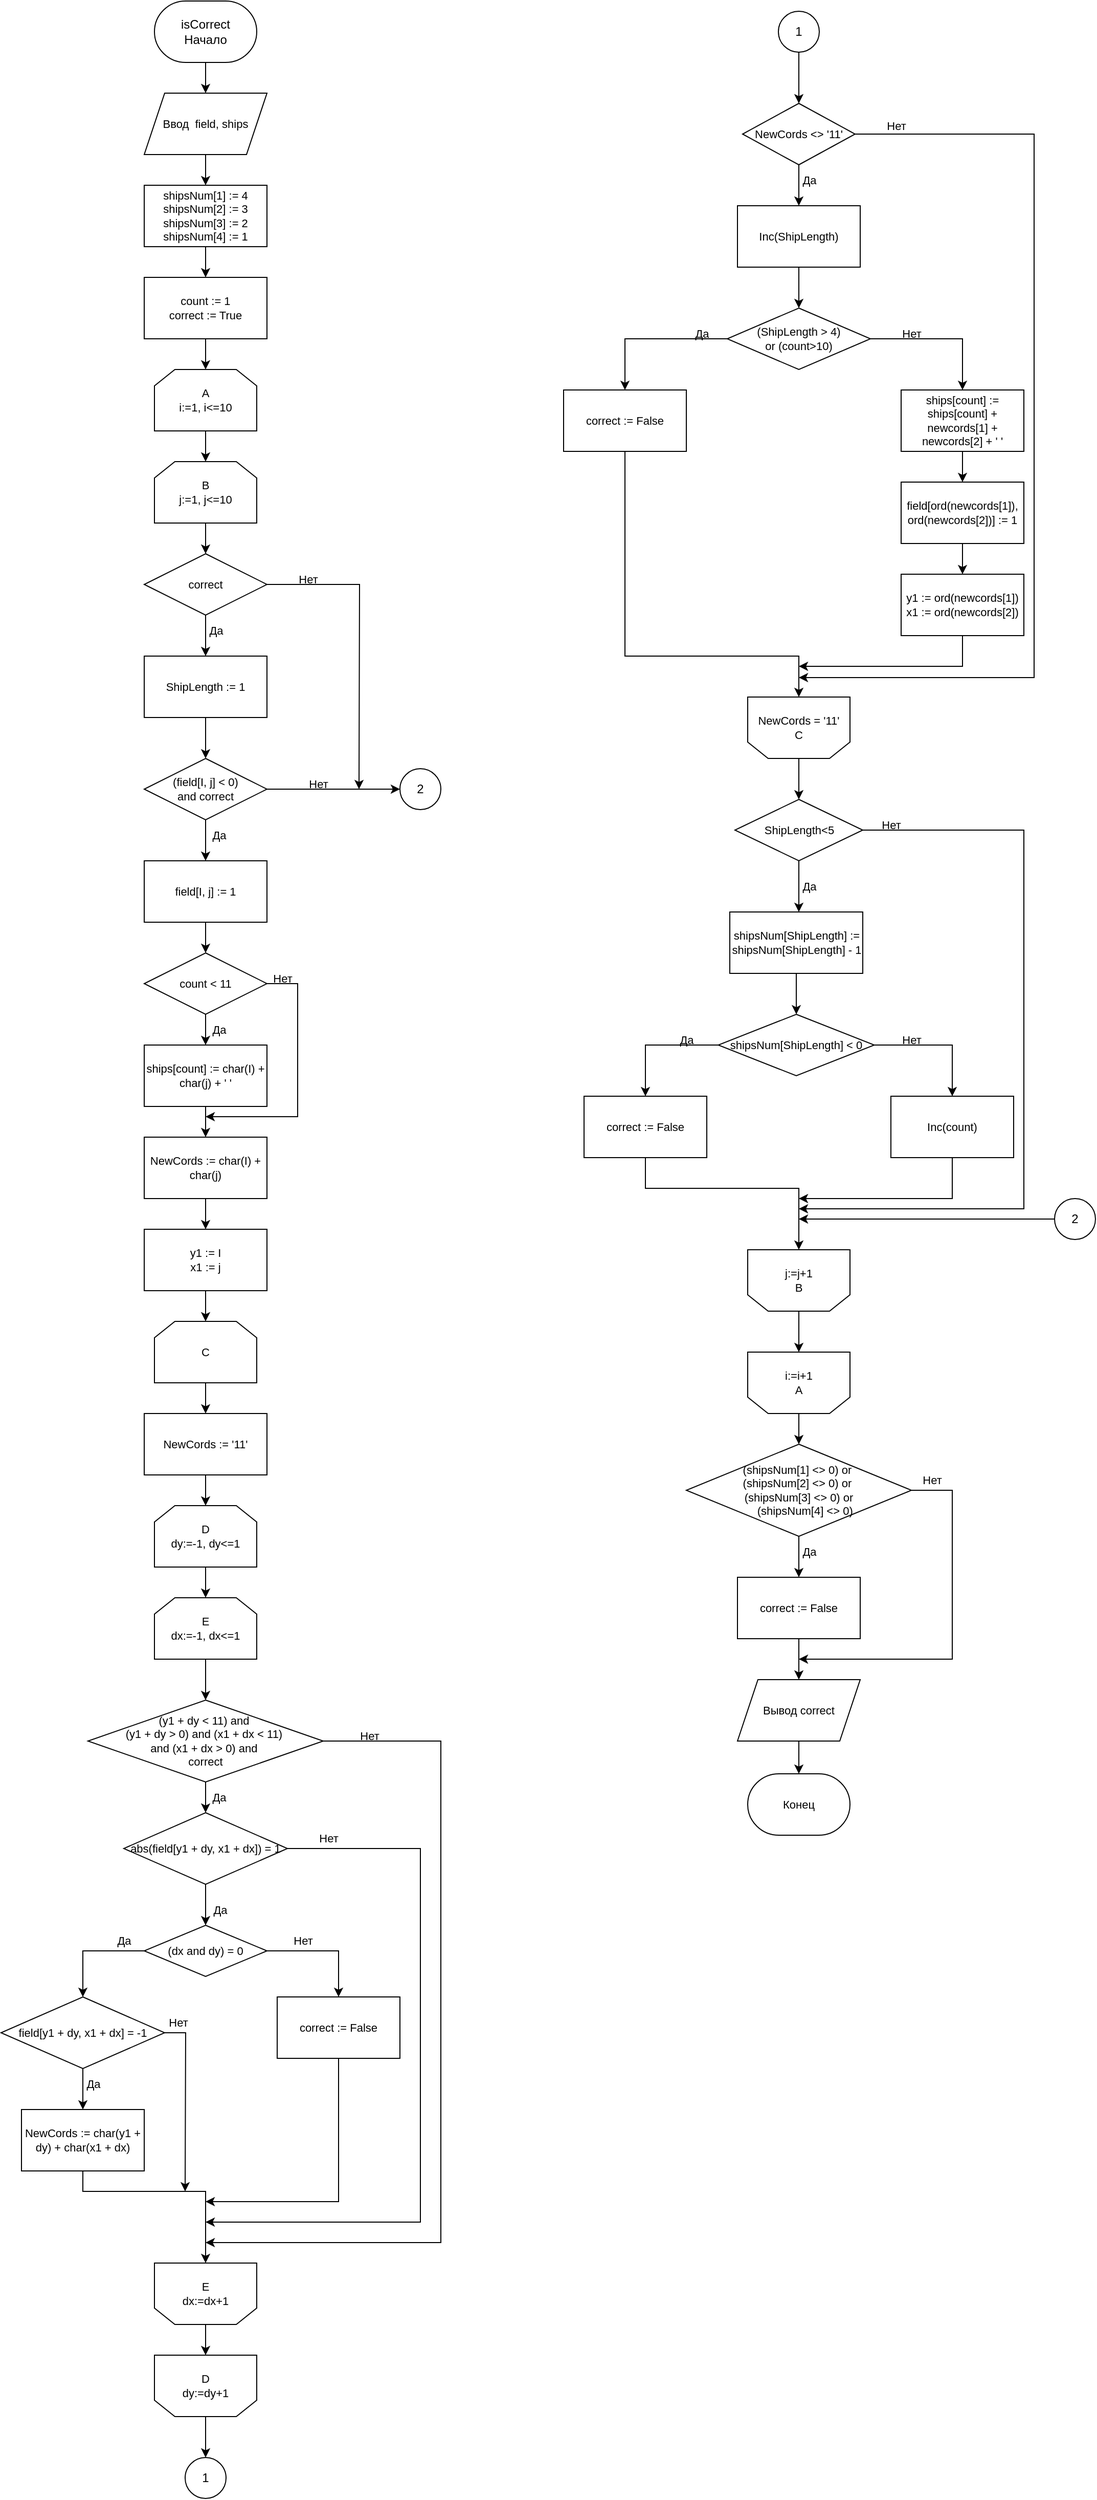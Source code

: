 <mxfile version="20.6.2" type="device"><diagram id="rBUm_t_RcMSByGAzGWJP" name="Страница 1"><mxGraphModel dx="2630" dy="1585" grid="1" gridSize="10" guides="1" tooltips="1" connect="1" arrows="1" fold="1" page="1" pageScale="1" pageWidth="827" pageHeight="1169" math="0" shadow="0"><root><mxCell id="0"/><mxCell id="1" parent="0"/><mxCell id="q-svdwVFFW1tvi7sp0pU-3" value="" style="edgeStyle=orthogonalEdgeStyle;rounded=0;orthogonalLoop=1;jettySize=auto;html=1;fontSize=11;" parent="1" source="q-svdwVFFW1tvi7sp0pU-1" target="q-svdwVFFW1tvi7sp0pU-2" edge="1"><mxGeometry relative="1" as="geometry"/></mxCell><mxCell id="q-svdwVFFW1tvi7sp0pU-1" value="isCorrect&lt;br&gt;Начало" style="strokeWidth=1;html=1;shape=mxgraph.flowchart.terminator;whiteSpace=wrap;" parent="1" vertex="1"><mxGeometry x="350" y="30" width="100" height="60" as="geometry"/></mxCell><mxCell id="q-svdwVFFW1tvi7sp0pU-5" value="" style="edgeStyle=orthogonalEdgeStyle;rounded=0;orthogonalLoop=1;jettySize=auto;html=1;fontSize=11;" parent="1" source="q-svdwVFFW1tvi7sp0pU-2" target="q-svdwVFFW1tvi7sp0pU-4" edge="1"><mxGeometry relative="1" as="geometry"/></mxCell><mxCell id="q-svdwVFFW1tvi7sp0pU-2" value="Ввод&amp;nbsp; field, ships" style="shape=parallelogram;perimeter=parallelogramPerimeter;whiteSpace=wrap;html=1;fixedSize=1;strokeWidth=1;fontSize=11;" parent="1" vertex="1"><mxGeometry x="340" y="120" width="120" height="60" as="geometry"/></mxCell><mxCell id="q-svdwVFFW1tvi7sp0pU-7" value="" style="edgeStyle=orthogonalEdgeStyle;rounded=0;orthogonalLoop=1;jettySize=auto;html=1;fontSize=11;" parent="1" source="q-svdwVFFW1tvi7sp0pU-4" target="q-svdwVFFW1tvi7sp0pU-6" edge="1"><mxGeometry relative="1" as="geometry"/></mxCell><mxCell id="q-svdwVFFW1tvi7sp0pU-4" value="&lt;div&gt;shipsNum[1] := 4&lt;/div&gt;&lt;div&gt;&lt;span style=&quot;background-color: initial;&quot;&gt;shipsNum[2] := 3&lt;/span&gt;&lt;/div&gt;&lt;div&gt;&lt;span style=&quot;background-color: initial;&quot;&gt;shipsNum[3] := 2&lt;/span&gt;&lt;/div&gt;&lt;div&gt;&lt;span style=&quot;background-color: initial;&quot;&gt;shipsNum[4] := 1&lt;/span&gt;&lt;/div&gt;" style="whiteSpace=wrap;html=1;fontSize=11;strokeWidth=1;" parent="1" vertex="1"><mxGeometry x="340" y="210" width="120" height="60" as="geometry"/></mxCell><mxCell id="q-svdwVFFW1tvi7sp0pU-9" value="" style="edgeStyle=orthogonalEdgeStyle;rounded=0;orthogonalLoop=1;jettySize=auto;html=1;fontSize=11;" parent="1" source="q-svdwVFFW1tvi7sp0pU-6" target="q-svdwVFFW1tvi7sp0pU-8" edge="1"><mxGeometry relative="1" as="geometry"/></mxCell><mxCell id="q-svdwVFFW1tvi7sp0pU-6" value="&lt;div&gt;count := 1&lt;/div&gt;&lt;div&gt;&lt;span style=&quot;background-color: initial;&quot;&gt;correct := True&lt;/span&gt;&lt;/div&gt;" style="whiteSpace=wrap;html=1;fontSize=11;strokeWidth=1;" parent="1" vertex="1"><mxGeometry x="340" y="300" width="120" height="60" as="geometry"/></mxCell><mxCell id="q-svdwVFFW1tvi7sp0pU-11" value="" style="edgeStyle=orthogonalEdgeStyle;rounded=0;orthogonalLoop=1;jettySize=auto;html=1;fontSize=11;" parent="1" source="q-svdwVFFW1tvi7sp0pU-8" target="q-svdwVFFW1tvi7sp0pU-10" edge="1"><mxGeometry relative="1" as="geometry"/></mxCell><mxCell id="q-svdwVFFW1tvi7sp0pU-8" value="A&lt;br&gt;i:=1, i&amp;lt;=10" style="shape=loopLimit;whiteSpace=wrap;html=1;strokeWidth=1;fontSize=11;" parent="1" vertex="1"><mxGeometry x="350" y="390" width="100" height="60" as="geometry"/></mxCell><mxCell id="q-svdwVFFW1tvi7sp0pU-13" value="" style="edgeStyle=orthogonalEdgeStyle;rounded=0;orthogonalLoop=1;jettySize=auto;html=1;fontSize=11;" parent="1" source="q-svdwVFFW1tvi7sp0pU-10" target="q-svdwVFFW1tvi7sp0pU-12" edge="1"><mxGeometry relative="1" as="geometry"/></mxCell><mxCell id="q-svdwVFFW1tvi7sp0pU-10" value="B&lt;br&gt;j:=1, j&amp;lt;=10" style="shape=loopLimit;whiteSpace=wrap;html=1;strokeWidth=1;fontSize=11;" parent="1" vertex="1"><mxGeometry x="350" y="480" width="100" height="60" as="geometry"/></mxCell><mxCell id="q-svdwVFFW1tvi7sp0pU-15" value="" style="edgeStyle=orthogonalEdgeStyle;rounded=0;orthogonalLoop=1;jettySize=auto;html=1;fontSize=11;" parent="1" source="q-svdwVFFW1tvi7sp0pU-12" target="q-svdwVFFW1tvi7sp0pU-14" edge="1"><mxGeometry relative="1" as="geometry"/></mxCell><mxCell id="In3ZEFBb7kiDHy2SlkMH-11" style="edgeStyle=orthogonalEdgeStyle;rounded=0;orthogonalLoop=1;jettySize=auto;html=1;exitX=1;exitY=0.5;exitDx=0;exitDy=0;" edge="1" parent="1" source="q-svdwVFFW1tvi7sp0pU-12"><mxGeometry relative="1" as="geometry"><mxPoint x="550" y="800" as="targetPoint"/></mxGeometry></mxCell><mxCell id="q-svdwVFFW1tvi7sp0pU-12" value="correct" style="rhombus;whiteSpace=wrap;html=1;fontSize=11;strokeWidth=1;" parent="1" vertex="1"><mxGeometry x="340" y="570" width="120" height="60" as="geometry"/></mxCell><mxCell id="q-svdwVFFW1tvi7sp0pU-18" value="" style="edgeStyle=orthogonalEdgeStyle;rounded=0;orthogonalLoop=1;jettySize=auto;html=1;fontSize=11;" parent="1" source="q-svdwVFFW1tvi7sp0pU-14" target="q-svdwVFFW1tvi7sp0pU-17" edge="1"><mxGeometry relative="1" as="geometry"/></mxCell><mxCell id="q-svdwVFFW1tvi7sp0pU-14" value="ShipLength := 1" style="whiteSpace=wrap;html=1;fontSize=11;strokeWidth=1;" parent="1" vertex="1"><mxGeometry x="340" y="670" width="120" height="60" as="geometry"/></mxCell><mxCell id="q-svdwVFFW1tvi7sp0pU-16" value="Да" style="text;html=1;align=center;verticalAlign=middle;resizable=0;points=[];autosize=1;strokeColor=none;fillColor=none;fontSize=11;" parent="1" vertex="1"><mxGeometry x="390" y="630" width="40" height="30" as="geometry"/></mxCell><mxCell id="q-svdwVFFW1tvi7sp0pU-20" value="" style="edgeStyle=orthogonalEdgeStyle;rounded=0;orthogonalLoop=1;jettySize=auto;html=1;fontSize=11;" parent="1" source="q-svdwVFFW1tvi7sp0pU-17" target="q-svdwVFFW1tvi7sp0pU-19" edge="1"><mxGeometry relative="1" as="geometry"/></mxCell><mxCell id="In3ZEFBb7kiDHy2SlkMH-10" style="edgeStyle=orthogonalEdgeStyle;rounded=0;orthogonalLoop=1;jettySize=auto;html=1;exitX=1;exitY=0.5;exitDx=0;exitDy=0;" edge="1" parent="1" source="q-svdwVFFW1tvi7sp0pU-17" target="In3ZEFBb7kiDHy2SlkMH-8"><mxGeometry relative="1" as="geometry"/></mxCell><mxCell id="q-svdwVFFW1tvi7sp0pU-17" value="(field[I, j] &amp;lt; 0) &lt;br&gt;and correct" style="rhombus;whiteSpace=wrap;html=1;fontSize=11;strokeWidth=1;" parent="1" vertex="1"><mxGeometry x="340" y="770" width="120" height="60" as="geometry"/></mxCell><mxCell id="q-svdwVFFW1tvi7sp0pU-23" value="" style="edgeStyle=orthogonalEdgeStyle;rounded=0;orthogonalLoop=1;jettySize=auto;html=1;fontSize=11;" parent="1" source="q-svdwVFFW1tvi7sp0pU-19" target="q-svdwVFFW1tvi7sp0pU-22" edge="1"><mxGeometry relative="1" as="geometry"/></mxCell><mxCell id="q-svdwVFFW1tvi7sp0pU-19" value="field[I, j] := 1" style="whiteSpace=wrap;html=1;fontSize=11;strokeWidth=1;" parent="1" vertex="1"><mxGeometry x="340" y="870" width="120" height="60" as="geometry"/></mxCell><mxCell id="q-svdwVFFW1tvi7sp0pU-21" value="Да" style="text;html=1;align=center;verticalAlign=middle;resizable=0;points=[];autosize=1;strokeColor=none;fillColor=none;fontSize=11;" parent="1" vertex="1"><mxGeometry x="393" y="830" width="40" height="30" as="geometry"/></mxCell><mxCell id="q-svdwVFFW1tvi7sp0pU-25" value="" style="edgeStyle=orthogonalEdgeStyle;rounded=0;orthogonalLoop=1;jettySize=auto;html=1;fontSize=11;" parent="1" source="q-svdwVFFW1tvi7sp0pU-22" target="q-svdwVFFW1tvi7sp0pU-24" edge="1"><mxGeometry relative="1" as="geometry"/></mxCell><mxCell id="q-svdwVFFW1tvi7sp0pU-114" style="edgeStyle=orthogonalEdgeStyle;rounded=0;orthogonalLoop=1;jettySize=auto;html=1;fontSize=11;" parent="1" source="q-svdwVFFW1tvi7sp0pU-22" edge="1"><mxGeometry relative="1" as="geometry"><mxPoint x="400" y="1120" as="targetPoint"/><Array as="points"><mxPoint x="490" y="990"/><mxPoint x="490" y="1120"/></Array></mxGeometry></mxCell><mxCell id="q-svdwVFFW1tvi7sp0pU-22" value="count &amp;lt; 11" style="rhombus;whiteSpace=wrap;html=1;fontSize=11;strokeWidth=1;" parent="1" vertex="1"><mxGeometry x="340" y="960" width="120" height="60" as="geometry"/></mxCell><mxCell id="q-svdwVFFW1tvi7sp0pU-27" value="" style="edgeStyle=orthogonalEdgeStyle;rounded=0;orthogonalLoop=1;jettySize=auto;html=1;fontSize=11;" parent="1" source="q-svdwVFFW1tvi7sp0pU-24" target="q-svdwVFFW1tvi7sp0pU-26" edge="1"><mxGeometry relative="1" as="geometry"/></mxCell><mxCell id="q-svdwVFFW1tvi7sp0pU-24" value="ships[count] := char(I) + char(j) + ' '" style="whiteSpace=wrap;html=1;fontSize=11;strokeWidth=1;" parent="1" vertex="1"><mxGeometry x="340" y="1050" width="120" height="60" as="geometry"/></mxCell><mxCell id="q-svdwVFFW1tvi7sp0pU-29" value="" style="edgeStyle=orthogonalEdgeStyle;rounded=0;orthogonalLoop=1;jettySize=auto;html=1;fontSize=11;" parent="1" source="q-svdwVFFW1tvi7sp0pU-26" target="q-svdwVFFW1tvi7sp0pU-28" edge="1"><mxGeometry relative="1" as="geometry"/></mxCell><mxCell id="q-svdwVFFW1tvi7sp0pU-26" value="NewCords := char(I) + char(j)" style="whiteSpace=wrap;html=1;fontSize=11;strokeWidth=1;" parent="1" vertex="1"><mxGeometry x="340" y="1140" width="120" height="60" as="geometry"/></mxCell><mxCell id="q-svdwVFFW1tvi7sp0pU-32" value="" style="edgeStyle=orthogonalEdgeStyle;rounded=0;orthogonalLoop=1;jettySize=auto;html=1;fontSize=11;" parent="1" source="q-svdwVFFW1tvi7sp0pU-28" target="q-svdwVFFW1tvi7sp0pU-31" edge="1"><mxGeometry relative="1" as="geometry"/></mxCell><mxCell id="q-svdwVFFW1tvi7sp0pU-28" value="&lt;div&gt;y1 := I&lt;/div&gt;&lt;div&gt;&lt;span style=&quot;background-color: initial;&quot;&gt;x1 := j&lt;/span&gt;&lt;/div&gt;" style="whiteSpace=wrap;html=1;fontSize=11;strokeWidth=1;" parent="1" vertex="1"><mxGeometry x="340" y="1230" width="120" height="60" as="geometry"/></mxCell><mxCell id="q-svdwVFFW1tvi7sp0pU-30" value="Да" style="text;html=1;align=center;verticalAlign=middle;resizable=0;points=[];autosize=1;strokeColor=none;fillColor=none;fontSize=11;" parent="1" vertex="1"><mxGeometry x="393" y="1020" width="40" height="30" as="geometry"/></mxCell><mxCell id="q-svdwVFFW1tvi7sp0pU-34" value="" style="edgeStyle=orthogonalEdgeStyle;rounded=0;orthogonalLoop=1;jettySize=auto;html=1;fontSize=11;" parent="1" source="q-svdwVFFW1tvi7sp0pU-31" target="q-svdwVFFW1tvi7sp0pU-33" edge="1"><mxGeometry relative="1" as="geometry"/></mxCell><mxCell id="q-svdwVFFW1tvi7sp0pU-31" value="С&lt;br&gt;" style="shape=loopLimit;whiteSpace=wrap;html=1;strokeWidth=1;fontSize=11;" parent="1" vertex="1"><mxGeometry x="350" y="1320" width="100" height="60" as="geometry"/></mxCell><mxCell id="q-svdwVFFW1tvi7sp0pU-37" value="" style="edgeStyle=orthogonalEdgeStyle;rounded=0;orthogonalLoop=1;jettySize=auto;html=1;fontSize=11;" parent="1" source="q-svdwVFFW1tvi7sp0pU-33" target="q-svdwVFFW1tvi7sp0pU-35" edge="1"><mxGeometry relative="1" as="geometry"/></mxCell><mxCell id="q-svdwVFFW1tvi7sp0pU-33" value="NewCords := '11'" style="whiteSpace=wrap;html=1;fontSize=11;strokeWidth=1;" parent="1" vertex="1"><mxGeometry x="340" y="1410" width="120" height="60" as="geometry"/></mxCell><mxCell id="q-svdwVFFW1tvi7sp0pU-38" value="" style="edgeStyle=orthogonalEdgeStyle;rounded=0;orthogonalLoop=1;jettySize=auto;html=1;fontSize=11;" parent="1" source="q-svdwVFFW1tvi7sp0pU-35" target="q-svdwVFFW1tvi7sp0pU-36" edge="1"><mxGeometry relative="1" as="geometry"/></mxCell><mxCell id="q-svdwVFFW1tvi7sp0pU-35" value="D&lt;br&gt;dy:=-1, dy&amp;lt;=1" style="shape=loopLimit;whiteSpace=wrap;html=1;strokeWidth=1;fontSize=11;" parent="1" vertex="1"><mxGeometry x="350" y="1500" width="100" height="60" as="geometry"/></mxCell><mxCell id="q-svdwVFFW1tvi7sp0pU-40" value="" style="edgeStyle=orthogonalEdgeStyle;rounded=0;orthogonalLoop=1;jettySize=auto;html=1;fontSize=11;" parent="1" source="q-svdwVFFW1tvi7sp0pU-36" target="q-svdwVFFW1tvi7sp0pU-39" edge="1"><mxGeometry relative="1" as="geometry"/></mxCell><mxCell id="q-svdwVFFW1tvi7sp0pU-36" value="E&lt;br&gt;dx:=-1, dx&amp;lt;=1" style="shape=loopLimit;whiteSpace=wrap;html=1;strokeWidth=1;fontSize=11;" parent="1" vertex="1"><mxGeometry x="350" y="1590" width="100" height="60" as="geometry"/></mxCell><mxCell id="q-svdwVFFW1tvi7sp0pU-42" value="" style="edgeStyle=orthogonalEdgeStyle;rounded=0;orthogonalLoop=1;jettySize=auto;html=1;fontSize=11;" parent="1" source="q-svdwVFFW1tvi7sp0pU-39" target="q-svdwVFFW1tvi7sp0pU-41" edge="1"><mxGeometry relative="1" as="geometry"/></mxCell><mxCell id="q-svdwVFFW1tvi7sp0pU-87" style="edgeStyle=orthogonalEdgeStyle;rounded=0;orthogonalLoop=1;jettySize=auto;html=1;exitX=1;exitY=0.5;exitDx=0;exitDy=0;fontSize=11;" parent="1" source="q-svdwVFFW1tvi7sp0pU-39" edge="1"><mxGeometry relative="1" as="geometry"><mxPoint x="400" y="2220" as="targetPoint"/><Array as="points"><mxPoint x="630" y="1730"/><mxPoint x="630" y="2220"/></Array></mxGeometry></mxCell><mxCell id="q-svdwVFFW1tvi7sp0pU-39" value="&lt;div&gt;(y1 + dy &amp;lt; 11) and&amp;nbsp;&lt;/div&gt;&lt;div&gt;(y1 + dy &amp;gt; 0) and (x1 + dx &amp;lt; 11)&amp;nbsp;&lt;/div&gt;&lt;div&gt;and&amp;nbsp;&lt;span style=&quot;background-color: initial;&quot;&gt;(x1 + dx &amp;gt; 0) and&amp;nbsp;&lt;/span&gt;&lt;/div&gt;&lt;div&gt;correct&lt;/div&gt;" style="rhombus;whiteSpace=wrap;html=1;fontSize=11;strokeWidth=1;" parent="1" vertex="1"><mxGeometry x="285" y="1690" width="230" height="80" as="geometry"/></mxCell><mxCell id="q-svdwVFFW1tvi7sp0pU-45" style="edgeStyle=orthogonalEdgeStyle;rounded=0;orthogonalLoop=1;jettySize=auto;html=1;exitX=0.5;exitY=1;exitDx=0;exitDy=0;entryX=0.5;entryY=0;entryDx=0;entryDy=0;fontSize=11;" parent="1" source="q-svdwVFFW1tvi7sp0pU-41" target="q-svdwVFFW1tvi7sp0pU-44" edge="1"><mxGeometry relative="1" as="geometry"/></mxCell><mxCell id="q-svdwVFFW1tvi7sp0pU-85" style="edgeStyle=orthogonalEdgeStyle;rounded=0;orthogonalLoop=1;jettySize=auto;html=1;exitX=1;exitY=0.5;exitDx=0;exitDy=0;fontSize=11;" parent="1" source="q-svdwVFFW1tvi7sp0pU-41" edge="1"><mxGeometry relative="1" as="geometry"><mxPoint x="400" y="2200" as="targetPoint"/><Array as="points"><mxPoint x="610" y="1835"/><mxPoint x="610" y="2200"/></Array></mxGeometry></mxCell><mxCell id="q-svdwVFFW1tvi7sp0pU-41" value="abs(field[y1 + dy, x1 + dx])&amp;nbsp;= 1" style="rhombus;whiteSpace=wrap;html=1;fontSize=11;strokeWidth=1;" parent="1" vertex="1"><mxGeometry x="320" y="1800" width="160" height="70" as="geometry"/></mxCell><mxCell id="q-svdwVFFW1tvi7sp0pU-43" value="Да" style="text;html=1;align=center;verticalAlign=middle;resizable=0;points=[];autosize=1;strokeColor=none;fillColor=none;fontSize=11;" parent="1" vertex="1"><mxGeometry x="393" y="1770" width="40" height="30" as="geometry"/></mxCell><mxCell id="q-svdwVFFW1tvi7sp0pU-50" style="edgeStyle=orthogonalEdgeStyle;rounded=0;orthogonalLoop=1;jettySize=auto;html=1;exitX=0;exitY=0.5;exitDx=0;exitDy=0;entryX=0.5;entryY=0;entryDx=0;entryDy=0;fontSize=11;" parent="1" source="q-svdwVFFW1tvi7sp0pU-44" target="q-svdwVFFW1tvi7sp0pU-49" edge="1"><mxGeometry relative="1" as="geometry"/></mxCell><mxCell id="q-svdwVFFW1tvi7sp0pU-55" value="" style="edgeStyle=orthogonalEdgeStyle;rounded=0;orthogonalLoop=1;jettySize=auto;html=1;fontSize=11;" parent="1" source="q-svdwVFFW1tvi7sp0pU-44" target="q-svdwVFFW1tvi7sp0pU-54" edge="1"><mxGeometry relative="1" as="geometry"/></mxCell><mxCell id="q-svdwVFFW1tvi7sp0pU-44" value="(dx and dy) = 0" style="rhombus;whiteSpace=wrap;html=1;fontSize=11;strokeWidth=1;" parent="1" vertex="1"><mxGeometry x="340" y="1910" width="120" height="50" as="geometry"/></mxCell><mxCell id="q-svdwVFFW1tvi7sp0pU-46" value="Да" style="text;html=1;align=center;verticalAlign=middle;resizable=0;points=[];autosize=1;strokeColor=none;fillColor=none;fontSize=11;" parent="1" vertex="1"><mxGeometry x="394" y="1880" width="40" height="30" as="geometry"/></mxCell><mxCell id="q-svdwVFFW1tvi7sp0pU-53" value="" style="edgeStyle=orthogonalEdgeStyle;rounded=0;orthogonalLoop=1;jettySize=auto;html=1;fontSize=11;" parent="1" source="q-svdwVFFW1tvi7sp0pU-49" target="q-svdwVFFW1tvi7sp0pU-52" edge="1"><mxGeometry relative="1" as="geometry"/></mxCell><mxCell id="q-svdwVFFW1tvi7sp0pU-63" style="edgeStyle=orthogonalEdgeStyle;rounded=0;orthogonalLoop=1;jettySize=auto;html=1;exitX=1;exitY=0.5;exitDx=0;exitDy=0;fontSize=11;" parent="1" source="q-svdwVFFW1tvi7sp0pU-49" edge="1"><mxGeometry relative="1" as="geometry"><mxPoint x="380" y="2170" as="targetPoint"/></mxGeometry></mxCell><mxCell id="q-svdwVFFW1tvi7sp0pU-49" value="field[y1 + dy, x1 + dx] = -1" style="rhombus;whiteSpace=wrap;html=1;fontSize=11;strokeWidth=1;" parent="1" vertex="1"><mxGeometry x="200" y="1980" width="160" height="70" as="geometry"/></mxCell><mxCell id="q-svdwVFFW1tvi7sp0pU-51" value="Да" style="text;html=1;align=center;verticalAlign=middle;resizable=0;points=[];autosize=1;strokeColor=none;fillColor=none;fontSize=11;" parent="1" vertex="1"><mxGeometry x="300" y="1910" width="40" height="30" as="geometry"/></mxCell><mxCell id="q-svdwVFFW1tvi7sp0pU-61" style="edgeStyle=orthogonalEdgeStyle;rounded=0;orthogonalLoop=1;jettySize=auto;html=1;exitX=0.5;exitY=1;exitDx=0;exitDy=0;fontSize=11;" parent="1" source="q-svdwVFFW1tvi7sp0pU-52" target="q-svdwVFFW1tvi7sp0pU-59" edge="1"><mxGeometry relative="1" as="geometry"><Array as="points"><mxPoint x="280" y="2170"/><mxPoint x="400" y="2170"/></Array></mxGeometry></mxCell><mxCell id="q-svdwVFFW1tvi7sp0pU-52" value="NewCords := char(y1 + dy) + char(x1 + dx)" style="whiteSpace=wrap;html=1;fontSize=11;strokeWidth=1;" parent="1" vertex="1"><mxGeometry x="220" y="2090" width="120" height="60" as="geometry"/></mxCell><mxCell id="q-svdwVFFW1tvi7sp0pU-66" style="edgeStyle=orthogonalEdgeStyle;rounded=0;orthogonalLoop=1;jettySize=auto;html=1;fontSize=11;" parent="1" source="q-svdwVFFW1tvi7sp0pU-54" edge="1"><mxGeometry relative="1" as="geometry"><mxPoint x="400" y="2180" as="targetPoint"/><Array as="points"><mxPoint x="530" y="2180"/></Array></mxGeometry></mxCell><mxCell id="q-svdwVFFW1tvi7sp0pU-54" value="correct := False" style="whiteSpace=wrap;html=1;fontSize=11;strokeWidth=1;" parent="1" vertex="1"><mxGeometry x="470" y="1980" width="120" height="60" as="geometry"/></mxCell><mxCell id="q-svdwVFFW1tvi7sp0pU-56" value="Нет" style="text;html=1;align=center;verticalAlign=middle;resizable=0;points=[];autosize=1;strokeColor=none;fillColor=none;fontSize=11;" parent="1" vertex="1"><mxGeometry x="475" y="1910" width="40" height="30" as="geometry"/></mxCell><mxCell id="In3ZEFBb7kiDHy2SlkMH-4" value="" style="edgeStyle=orthogonalEdgeStyle;rounded=0;orthogonalLoop=1;jettySize=auto;html=1;" edge="1" parent="1" source="q-svdwVFFW1tvi7sp0pU-58" target="In3ZEFBb7kiDHy2SlkMH-3"><mxGeometry relative="1" as="geometry"/></mxCell><mxCell id="q-svdwVFFW1tvi7sp0pU-58" value="D&lt;br&gt;dy:=dy+1" style="shape=loopLimit;whiteSpace=wrap;html=1;strokeWidth=1;fontSize=11;flipV=1;" parent="1" vertex="1"><mxGeometry x="350" y="2330" width="100" height="60" as="geometry"/></mxCell><mxCell id="q-svdwVFFW1tvi7sp0pU-60" value="" style="edgeStyle=orthogonalEdgeStyle;rounded=0;orthogonalLoop=1;jettySize=auto;html=1;fontSize=11;" parent="1" source="q-svdwVFFW1tvi7sp0pU-59" target="q-svdwVFFW1tvi7sp0pU-58" edge="1"><mxGeometry relative="1" as="geometry"/></mxCell><mxCell id="q-svdwVFFW1tvi7sp0pU-59" value="E&lt;br&gt;dx:=dx+1" style="shape=loopLimit;whiteSpace=wrap;html=1;strokeWidth=1;fontSize=11;flipV=1;" parent="1" vertex="1"><mxGeometry x="350" y="2240" width="100" height="60" as="geometry"/></mxCell><mxCell id="q-svdwVFFW1tvi7sp0pU-62" value="Да" style="text;html=1;align=center;verticalAlign=middle;resizable=0;points=[];autosize=1;strokeColor=none;fillColor=none;fontSize=11;" parent="1" vertex="1"><mxGeometry x="270" y="2050" width="40" height="30" as="geometry"/></mxCell><mxCell id="q-svdwVFFW1tvi7sp0pU-64" value="Нет" style="text;html=1;align=center;verticalAlign=middle;resizable=0;points=[];autosize=1;strokeColor=none;fillColor=none;fontSize=11;" parent="1" vertex="1"><mxGeometry x="353" y="1990" width="40" height="30" as="geometry"/></mxCell><mxCell id="q-svdwVFFW1tvi7sp0pU-70" value="" style="edgeStyle=orthogonalEdgeStyle;rounded=0;orthogonalLoop=1;jettySize=auto;html=1;fontSize=11;" parent="1" source="q-svdwVFFW1tvi7sp0pU-67" target="q-svdwVFFW1tvi7sp0pU-69" edge="1"><mxGeometry relative="1" as="geometry"/></mxCell><mxCell id="q-svdwVFFW1tvi7sp0pU-136" style="edgeStyle=orthogonalEdgeStyle;rounded=0;orthogonalLoop=1;jettySize=auto;html=1;exitX=1;exitY=0.5;exitDx=0;exitDy=0;fontSize=11;" parent="1" source="q-svdwVFFW1tvi7sp0pU-67" edge="1"><mxGeometry relative="1" as="geometry"><mxPoint x="980" y="691" as="targetPoint"/><Array as="points"><mxPoint x="1210" y="160"/><mxPoint x="1210" y="691"/></Array></mxGeometry></mxCell><mxCell id="q-svdwVFFW1tvi7sp0pU-67" value="NewCords &amp;lt;&amp;gt; '11'" style="rhombus;whiteSpace=wrap;html=1;fontSize=11;strokeWidth=1;" parent="1" vertex="1"><mxGeometry x="925" y="130" width="110" height="60" as="geometry"/></mxCell><mxCell id="q-svdwVFFW1tvi7sp0pU-73" value="" style="edgeStyle=orthogonalEdgeStyle;rounded=0;orthogonalLoop=1;jettySize=auto;html=1;fontSize=11;" parent="1" source="q-svdwVFFW1tvi7sp0pU-69" target="q-svdwVFFW1tvi7sp0pU-72" edge="1"><mxGeometry relative="1" as="geometry"/></mxCell><mxCell id="q-svdwVFFW1tvi7sp0pU-69" value="Inc(ShipLength)" style="whiteSpace=wrap;html=1;fontSize=11;strokeWidth=1;" parent="1" vertex="1"><mxGeometry x="920" y="230" width="120" height="60" as="geometry"/></mxCell><mxCell id="q-svdwVFFW1tvi7sp0pU-71" value="Да" style="text;html=1;align=center;verticalAlign=middle;resizable=0;points=[];autosize=1;strokeColor=none;fillColor=none;fontSize=11;" parent="1" vertex="1"><mxGeometry x="970" y="190" width="40" height="30" as="geometry"/></mxCell><mxCell id="q-svdwVFFW1tvi7sp0pU-75" value="" style="edgeStyle=orthogonalEdgeStyle;rounded=0;orthogonalLoop=1;jettySize=auto;html=1;fontSize=11;" parent="1" source="q-svdwVFFW1tvi7sp0pU-72" target="q-svdwVFFW1tvi7sp0pU-74" edge="1"><mxGeometry relative="1" as="geometry"/></mxCell><mxCell id="q-svdwVFFW1tvi7sp0pU-78" value="" style="edgeStyle=orthogonalEdgeStyle;rounded=0;orthogonalLoop=1;jettySize=auto;html=1;fontSize=11;" parent="1" source="q-svdwVFFW1tvi7sp0pU-72" target="q-svdwVFFW1tvi7sp0pU-77" edge="1"><mxGeometry relative="1" as="geometry"/></mxCell><mxCell id="q-svdwVFFW1tvi7sp0pU-72" value="(ShipLength &amp;gt; 4) &lt;br&gt;or (count&amp;gt;10)" style="rhombus;whiteSpace=wrap;html=1;fontSize=11;strokeWidth=1;" parent="1" vertex="1"><mxGeometry x="910" y="330" width="140" height="60" as="geometry"/></mxCell><mxCell id="q-svdwVFFW1tvi7sp0pU-91" style="edgeStyle=orthogonalEdgeStyle;rounded=0;orthogonalLoop=1;jettySize=auto;html=1;exitX=0.5;exitY=1;exitDx=0;exitDy=0;fontSize=11;entryX=0.5;entryY=0;entryDx=0;entryDy=0;" parent="1" source="q-svdwVFFW1tvi7sp0pU-74" target="q-svdwVFFW1tvi7sp0pU-89" edge="1"><mxGeometry relative="1" as="geometry"><mxPoint x="980" y="690" as="targetPoint"/><Array as="points"><mxPoint x="810" y="670"/><mxPoint x="980" y="670"/></Array></mxGeometry></mxCell><mxCell id="q-svdwVFFW1tvi7sp0pU-74" value="correct := False" style="whiteSpace=wrap;html=1;fontSize=11;strokeWidth=1;" parent="1" vertex="1"><mxGeometry x="750" y="410" width="120" height="60" as="geometry"/></mxCell><mxCell id="q-svdwVFFW1tvi7sp0pU-76" value="Да" style="text;html=1;align=center;verticalAlign=middle;resizable=0;points=[];autosize=1;strokeColor=none;fillColor=none;fontSize=11;" parent="1" vertex="1"><mxGeometry x="865" y="340" width="40" height="30" as="geometry"/></mxCell><mxCell id="q-svdwVFFW1tvi7sp0pU-80" value="" style="edgeStyle=orthogonalEdgeStyle;rounded=0;orthogonalLoop=1;jettySize=auto;html=1;fontSize=11;" parent="1" source="q-svdwVFFW1tvi7sp0pU-77" target="q-svdwVFFW1tvi7sp0pU-79" edge="1"><mxGeometry relative="1" as="geometry"/></mxCell><mxCell id="q-svdwVFFW1tvi7sp0pU-77" value="ships[count] := ships[count] + newcords[1] + newcords[2] + ' '" style="whiteSpace=wrap;html=1;fontSize=11;strokeWidth=1;" parent="1" vertex="1"><mxGeometry x="1080" y="410" width="120" height="60" as="geometry"/></mxCell><mxCell id="q-svdwVFFW1tvi7sp0pU-84" value="" style="edgeStyle=orthogonalEdgeStyle;rounded=0;orthogonalLoop=1;jettySize=auto;html=1;fontSize=11;" parent="1" source="q-svdwVFFW1tvi7sp0pU-79" target="q-svdwVFFW1tvi7sp0pU-83" edge="1"><mxGeometry relative="1" as="geometry"/></mxCell><mxCell id="q-svdwVFFW1tvi7sp0pU-79" value="field[ord(newcords[1]), ord(newcords[2])] := 1" style="whiteSpace=wrap;html=1;fontSize=11;strokeWidth=1;" parent="1" vertex="1"><mxGeometry x="1080" y="500" width="120" height="60" as="geometry"/></mxCell><mxCell id="q-svdwVFFW1tvi7sp0pU-81" value="Нет" style="text;html=1;align=center;verticalAlign=middle;resizable=0;points=[];autosize=1;strokeColor=none;fillColor=none;fontSize=11;" parent="1" vertex="1"><mxGeometry x="1070" y="340" width="40" height="30" as="geometry"/></mxCell><mxCell id="q-svdwVFFW1tvi7sp0pU-90" style="edgeStyle=orthogonalEdgeStyle;rounded=0;orthogonalLoop=1;jettySize=auto;html=1;exitX=0.5;exitY=1;exitDx=0;exitDy=0;fontSize=11;" parent="1" source="q-svdwVFFW1tvi7sp0pU-83" edge="1"><mxGeometry relative="1" as="geometry"><mxPoint x="980" y="680" as="targetPoint"/><Array as="points"><mxPoint x="1140" y="680"/><mxPoint x="980" y="680"/></Array></mxGeometry></mxCell><mxCell id="q-svdwVFFW1tvi7sp0pU-83" value="&lt;div&gt;y1 := ord(newcords[1])&lt;/div&gt;&lt;div&gt;&lt;span style=&quot;background-color: initial;&quot;&gt;x1 := ord(newcords[2])&lt;/span&gt;&lt;/div&gt;" style="whiteSpace=wrap;html=1;fontSize=11;strokeWidth=1;" parent="1" vertex="1"><mxGeometry x="1080" y="590" width="120" height="60" as="geometry"/></mxCell><mxCell id="q-svdwVFFW1tvi7sp0pU-86" value="Нет" style="text;html=1;align=center;verticalAlign=middle;resizable=0;points=[];autosize=1;strokeColor=none;fillColor=none;fontSize=11;" parent="1" vertex="1"><mxGeometry x="500" y="1810" width="40" height="30" as="geometry"/></mxCell><mxCell id="q-svdwVFFW1tvi7sp0pU-88" value="Нет" style="text;html=1;align=center;verticalAlign=middle;resizable=0;points=[];autosize=1;strokeColor=none;fillColor=none;fontSize=11;" parent="1" vertex="1"><mxGeometry x="540" y="1710" width="40" height="30" as="geometry"/></mxCell><mxCell id="q-svdwVFFW1tvi7sp0pU-93" value="" style="edgeStyle=orthogonalEdgeStyle;rounded=0;orthogonalLoop=1;jettySize=auto;html=1;fontSize=11;" parent="1" source="q-svdwVFFW1tvi7sp0pU-89" target="q-svdwVFFW1tvi7sp0pU-92" edge="1"><mxGeometry relative="1" as="geometry"/></mxCell><mxCell id="q-svdwVFFW1tvi7sp0pU-89" value="NewCords = '11'&lt;br&gt;С" style="shape=loopLimit;whiteSpace=wrap;html=1;strokeWidth=1;fontSize=11;flipV=1;" parent="1" vertex="1"><mxGeometry x="930" y="710" width="100" height="60" as="geometry"/></mxCell><mxCell id="q-svdwVFFW1tvi7sp0pU-95" value="" style="edgeStyle=orthogonalEdgeStyle;rounded=0;orthogonalLoop=1;jettySize=auto;html=1;fontSize=11;" parent="1" source="q-svdwVFFW1tvi7sp0pU-92" target="q-svdwVFFW1tvi7sp0pU-94" edge="1"><mxGeometry relative="1" as="geometry"/></mxCell><mxCell id="q-svdwVFFW1tvi7sp0pU-112" style="edgeStyle=orthogonalEdgeStyle;rounded=0;orthogonalLoop=1;jettySize=auto;html=1;fontSize=11;" parent="1" source="q-svdwVFFW1tvi7sp0pU-92" edge="1"><mxGeometry relative="1" as="geometry"><mxPoint x="980" y="1210" as="targetPoint"/><Array as="points"><mxPoint x="1200" y="840"/><mxPoint x="1200" y="1210"/></Array></mxGeometry></mxCell><mxCell id="q-svdwVFFW1tvi7sp0pU-92" value="ShipLength&lt;5" style="rhombus;whiteSpace=wrap;html=1;fontSize=11;strokeWidth=1;" parent="1" vertex="1"><mxGeometry x="917.5" y="810" width="125" height="60" as="geometry"/></mxCell><mxCell id="q-svdwVFFW1tvi7sp0pU-94" value="" style="whiteSpace=wrap;html=1;fontSize=11;strokeWidth=1;" parent="1" vertex="1"><mxGeometry x="920" y="920" width="120" height="60" as="geometry"/></mxCell><mxCell id="q-svdwVFFW1tvi7sp0pU-96" value="Да" style="text;html=1;align=center;verticalAlign=middle;resizable=0;points=[];autosize=1;strokeColor=none;fillColor=none;fontSize=11;" parent="1" vertex="1"><mxGeometry x="970" y="880" width="40" height="30" as="geometry"/></mxCell><mxCell id="q-svdwVFFW1tvi7sp0pU-99" value="" style="edgeStyle=orthogonalEdgeStyle;rounded=0;orthogonalLoop=1;jettySize=auto;html=1;fontSize=11;" parent="1" source="q-svdwVFFW1tvi7sp0pU-97" target="q-svdwVFFW1tvi7sp0pU-98" edge="1"><mxGeometry relative="1" as="geometry"/></mxCell><mxCell id="q-svdwVFFW1tvi7sp0pU-97" value="shipsNum[ShipLength] := shipsNum[ShipLength] - 1" style="whiteSpace=wrap;html=1;fontSize=11;strokeWidth=1;" parent="1" vertex="1"><mxGeometry x="912.5" y="920" width="130" height="60" as="geometry"/></mxCell><mxCell id="q-svdwVFFW1tvi7sp0pU-101" value="" style="edgeStyle=orthogonalEdgeStyle;rounded=0;orthogonalLoop=1;jettySize=auto;html=1;fontSize=11;" parent="1" source="q-svdwVFFW1tvi7sp0pU-98" target="q-svdwVFFW1tvi7sp0pU-100" edge="1"><mxGeometry relative="1" as="geometry"/></mxCell><mxCell id="q-svdwVFFW1tvi7sp0pU-104" value="" style="edgeStyle=orthogonalEdgeStyle;rounded=0;orthogonalLoop=1;jettySize=auto;html=1;fontSize=11;" parent="1" source="q-svdwVFFW1tvi7sp0pU-98" target="q-svdwVFFW1tvi7sp0pU-103" edge="1"><mxGeometry relative="1" as="geometry"/></mxCell><mxCell id="q-svdwVFFW1tvi7sp0pU-98" value="shipsNum[ShipLength] &lt; 0" style="rhombus;whiteSpace=wrap;html=1;fontSize=11;strokeWidth=1;" parent="1" vertex="1"><mxGeometry x="901.25" y="1020" width="152.5" height="60" as="geometry"/></mxCell><mxCell id="q-svdwVFFW1tvi7sp0pU-110" style="edgeStyle=orthogonalEdgeStyle;rounded=0;orthogonalLoop=1;jettySize=auto;html=1;fontSize=11;" parent="1" source="q-svdwVFFW1tvi7sp0pU-100" target="q-svdwVFFW1tvi7sp0pU-107" edge="1"><mxGeometry relative="1" as="geometry"><mxPoint x="980" y="1220.0" as="targetPoint"/><Array as="points"><mxPoint x="830" y="1190"/><mxPoint x="980" y="1190"/></Array></mxGeometry></mxCell><mxCell id="q-svdwVFFW1tvi7sp0pU-100" value="correct := False" style="whiteSpace=wrap;html=1;fontSize=11;strokeWidth=1;" parent="1" vertex="1"><mxGeometry x="770" y="1100" width="120" height="60" as="geometry"/></mxCell><mxCell id="q-svdwVFFW1tvi7sp0pU-102" value="Да" style="text;html=1;align=center;verticalAlign=middle;resizable=0;points=[];autosize=1;strokeColor=none;fillColor=none;fontSize=11;" parent="1" vertex="1"><mxGeometry x="850" y="1030" width="40" height="30" as="geometry"/></mxCell><mxCell id="q-svdwVFFW1tvi7sp0pU-109" style="edgeStyle=orthogonalEdgeStyle;rounded=0;orthogonalLoop=1;jettySize=auto;html=1;fontSize=11;" parent="1" source="q-svdwVFFW1tvi7sp0pU-103" edge="1"><mxGeometry relative="1" as="geometry"><mxPoint x="980" y="1200" as="targetPoint"/><Array as="points"><mxPoint x="1130" y="1200"/><mxPoint x="980" y="1200"/></Array></mxGeometry></mxCell><mxCell id="q-svdwVFFW1tvi7sp0pU-103" value="Inc(count)" style="whiteSpace=wrap;html=1;fontSize=11;strokeWidth=1;" parent="1" vertex="1"><mxGeometry x="1070" y="1100" width="120" height="60" as="geometry"/></mxCell><mxCell id="q-svdwVFFW1tvi7sp0pU-125" value="" style="edgeStyle=orthogonalEdgeStyle;rounded=0;orthogonalLoop=1;jettySize=auto;html=1;fontSize=11;" parent="1" source="q-svdwVFFW1tvi7sp0pU-106" target="q-svdwVFFW1tvi7sp0pU-124" edge="1"><mxGeometry relative="1" as="geometry"/></mxCell><mxCell id="q-svdwVFFW1tvi7sp0pU-106" value="i:=i+1&lt;br&gt;A" style="shape=loopLimit;whiteSpace=wrap;html=1;strokeWidth=1;fontSize=11;flipV=1;" parent="1" vertex="1"><mxGeometry x="930" y="1350" width="100" height="60" as="geometry"/></mxCell><mxCell id="q-svdwVFFW1tvi7sp0pU-108" value="" style="edgeStyle=orthogonalEdgeStyle;rounded=0;orthogonalLoop=1;jettySize=auto;html=1;fontSize=11;" parent="1" source="q-svdwVFFW1tvi7sp0pU-107" target="q-svdwVFFW1tvi7sp0pU-106" edge="1"><mxGeometry relative="1" as="geometry"/></mxCell><mxCell id="q-svdwVFFW1tvi7sp0pU-107" value="j:=j+1&lt;br&gt;B" style="shape=loopLimit;whiteSpace=wrap;html=1;strokeWidth=1;fontSize=11;flipV=1;" parent="1" vertex="1"><mxGeometry x="930" y="1250" width="100" height="60" as="geometry"/></mxCell><mxCell id="q-svdwVFFW1tvi7sp0pU-111" value="Нет" style="text;html=1;align=center;verticalAlign=middle;resizable=0;points=[];autosize=1;strokeColor=none;fillColor=none;fontSize=11;" parent="1" vertex="1"><mxGeometry x="1070" y="1030" width="40" height="30" as="geometry"/></mxCell><mxCell id="q-svdwVFFW1tvi7sp0pU-113" value="Нет" style="text;html=1;align=center;verticalAlign=middle;resizable=0;points=[];autosize=1;strokeColor=none;fillColor=none;fontSize=11;" parent="1" vertex="1"><mxGeometry x="1050" y="820" width="40" height="30" as="geometry"/></mxCell><mxCell id="q-svdwVFFW1tvi7sp0pU-115" value="Нет" style="text;html=1;align=center;verticalAlign=middle;resizable=0;points=[];autosize=1;strokeColor=none;fillColor=none;fontSize=11;" parent="1" vertex="1"><mxGeometry x="455" y="970" width="40" height="30" as="geometry"/></mxCell><mxCell id="q-svdwVFFW1tvi7sp0pU-121" value="Нет" style="text;html=1;align=center;verticalAlign=middle;resizable=0;points=[];autosize=1;strokeColor=none;fillColor=none;fontSize=11;" parent="1" vertex="1"><mxGeometry x="490" y="780" width="40" height="30" as="geometry"/></mxCell><mxCell id="q-svdwVFFW1tvi7sp0pU-123" value="Нет" style="text;html=1;align=center;verticalAlign=middle;resizable=0;points=[];autosize=1;strokeColor=none;fillColor=none;fontSize=11;" parent="1" vertex="1"><mxGeometry x="480" y="580" width="40" height="30" as="geometry"/></mxCell><mxCell id="q-svdwVFFW1tvi7sp0pU-127" value="" style="edgeStyle=orthogonalEdgeStyle;rounded=0;orthogonalLoop=1;jettySize=auto;html=1;fontSize=11;" parent="1" source="q-svdwVFFW1tvi7sp0pU-124" target="q-svdwVFFW1tvi7sp0pU-126" edge="1"><mxGeometry relative="1" as="geometry"/></mxCell><mxCell id="q-svdwVFFW1tvi7sp0pU-132" style="edgeStyle=orthogonalEdgeStyle;rounded=0;orthogonalLoop=1;jettySize=auto;html=1;exitX=1;exitY=0.5;exitDx=0;exitDy=0;fontSize=11;" parent="1" source="q-svdwVFFW1tvi7sp0pU-124" edge="1"><mxGeometry relative="1" as="geometry"><mxPoint x="980" y="1650" as="targetPoint"/><Array as="points"><mxPoint x="1130" y="1485"/><mxPoint x="1130" y="1650"/></Array></mxGeometry></mxCell><mxCell id="q-svdwVFFW1tvi7sp0pU-124" value="&lt;div&gt;(shipsNum[1] &amp;lt;&amp;gt; 0) or&amp;nbsp;&lt;/div&gt;&lt;div&gt;(shipsNum[2] &amp;lt;&amp;gt; 0) or&amp;nbsp;&lt;/div&gt;&lt;div&gt;(shipsNum[3] &amp;lt;&amp;gt; 0) or&lt;/div&gt;&lt;div&gt;&amp;nbsp; &amp;nbsp; (shipsNum[4] &amp;lt;&amp;gt; 0)&lt;/div&gt;" style="rhombus;whiteSpace=wrap;html=1;fontSize=11;strokeWidth=1;" parent="1" vertex="1"><mxGeometry x="870" y="1440" width="220" height="90" as="geometry"/></mxCell><mxCell id="q-svdwVFFW1tvi7sp0pU-130" value="" style="edgeStyle=orthogonalEdgeStyle;rounded=0;orthogonalLoop=1;jettySize=auto;html=1;fontSize=11;" parent="1" source="q-svdwVFFW1tvi7sp0pU-126" target="q-svdwVFFW1tvi7sp0pU-129" edge="1"><mxGeometry relative="1" as="geometry"/></mxCell><mxCell id="q-svdwVFFW1tvi7sp0pU-126" value="correct := False" style="whiteSpace=wrap;html=1;fontSize=11;strokeWidth=1;" parent="1" vertex="1"><mxGeometry x="920" y="1570" width="120" height="60" as="geometry"/></mxCell><mxCell id="q-svdwVFFW1tvi7sp0pU-128" value="Да" style="text;html=1;align=center;verticalAlign=middle;resizable=0;points=[];autosize=1;strokeColor=none;fillColor=none;fontSize=11;" parent="1" vertex="1"><mxGeometry x="970" y="1530" width="40" height="30" as="geometry"/></mxCell><mxCell id="q-svdwVFFW1tvi7sp0pU-135" value="" style="edgeStyle=orthogonalEdgeStyle;rounded=0;orthogonalLoop=1;jettySize=auto;html=1;fontSize=11;" parent="1" source="q-svdwVFFW1tvi7sp0pU-129" target="q-svdwVFFW1tvi7sp0pU-134" edge="1"><mxGeometry relative="1" as="geometry"/></mxCell><mxCell id="q-svdwVFFW1tvi7sp0pU-129" value="Вывод correct" style="shape=parallelogram;perimeter=parallelogramPerimeter;whiteSpace=wrap;html=1;fixedSize=1;strokeWidth=1;fontSize=11;" parent="1" vertex="1"><mxGeometry x="920" y="1670" width="120" height="60" as="geometry"/></mxCell><mxCell id="q-svdwVFFW1tvi7sp0pU-133" value="Нет" style="text;html=1;align=center;verticalAlign=middle;resizable=0;points=[];autosize=1;strokeColor=none;fillColor=none;fontSize=11;" parent="1" vertex="1"><mxGeometry x="1090" y="1460" width="40" height="30" as="geometry"/></mxCell><mxCell id="q-svdwVFFW1tvi7sp0pU-134" value="Конец" style="strokeWidth=1;html=1;shape=mxgraph.flowchart.terminator;whiteSpace=wrap;fontSize=11;" parent="1" vertex="1"><mxGeometry x="930" y="1762" width="100" height="60" as="geometry"/></mxCell><mxCell id="q-svdwVFFW1tvi7sp0pU-137" value="Нет" style="text;html=1;align=center;verticalAlign=middle;resizable=0;points=[];autosize=1;strokeColor=none;fillColor=none;fontSize=11;" parent="1" vertex="1"><mxGeometry x="1055" y="137" width="40" height="30" as="geometry"/></mxCell><mxCell id="In3ZEFBb7kiDHy2SlkMH-3" value="1" style="ellipse;whiteSpace=wrap;html=1;aspect=fixed;" vertex="1" parent="1"><mxGeometry x="380" y="2430" width="40" height="40" as="geometry"/></mxCell><mxCell id="In3ZEFBb7kiDHy2SlkMH-6" value="" style="edgeStyle=orthogonalEdgeStyle;rounded=0;orthogonalLoop=1;jettySize=auto;html=1;" edge="1" parent="1" source="In3ZEFBb7kiDHy2SlkMH-5"><mxGeometry relative="1" as="geometry"><mxPoint x="980" y="130" as="targetPoint"/></mxGeometry></mxCell><mxCell id="In3ZEFBb7kiDHy2SlkMH-5" value="1" style="ellipse;whiteSpace=wrap;html=1;aspect=fixed;" vertex="1" parent="1"><mxGeometry x="960" y="40" width="40" height="40" as="geometry"/></mxCell><mxCell id="In3ZEFBb7kiDHy2SlkMH-8" value="2" style="ellipse;whiteSpace=wrap;html=1;aspect=fixed;" vertex="1" parent="1"><mxGeometry x="590" y="780" width="40" height="40" as="geometry"/></mxCell><mxCell id="In3ZEFBb7kiDHy2SlkMH-13" style="edgeStyle=orthogonalEdgeStyle;rounded=0;orthogonalLoop=1;jettySize=auto;html=1;exitX=0;exitY=0.5;exitDx=0;exitDy=0;" edge="1" parent="1" source="In3ZEFBb7kiDHy2SlkMH-12"><mxGeometry relative="1" as="geometry"><mxPoint x="980" y="1220" as="targetPoint"/></mxGeometry></mxCell><mxCell id="In3ZEFBb7kiDHy2SlkMH-12" value="2" style="ellipse;whiteSpace=wrap;html=1;aspect=fixed;" vertex="1" parent="1"><mxGeometry x="1230" y="1200" width="40" height="40" as="geometry"/></mxCell></root></mxGraphModel></diagram></mxfile>